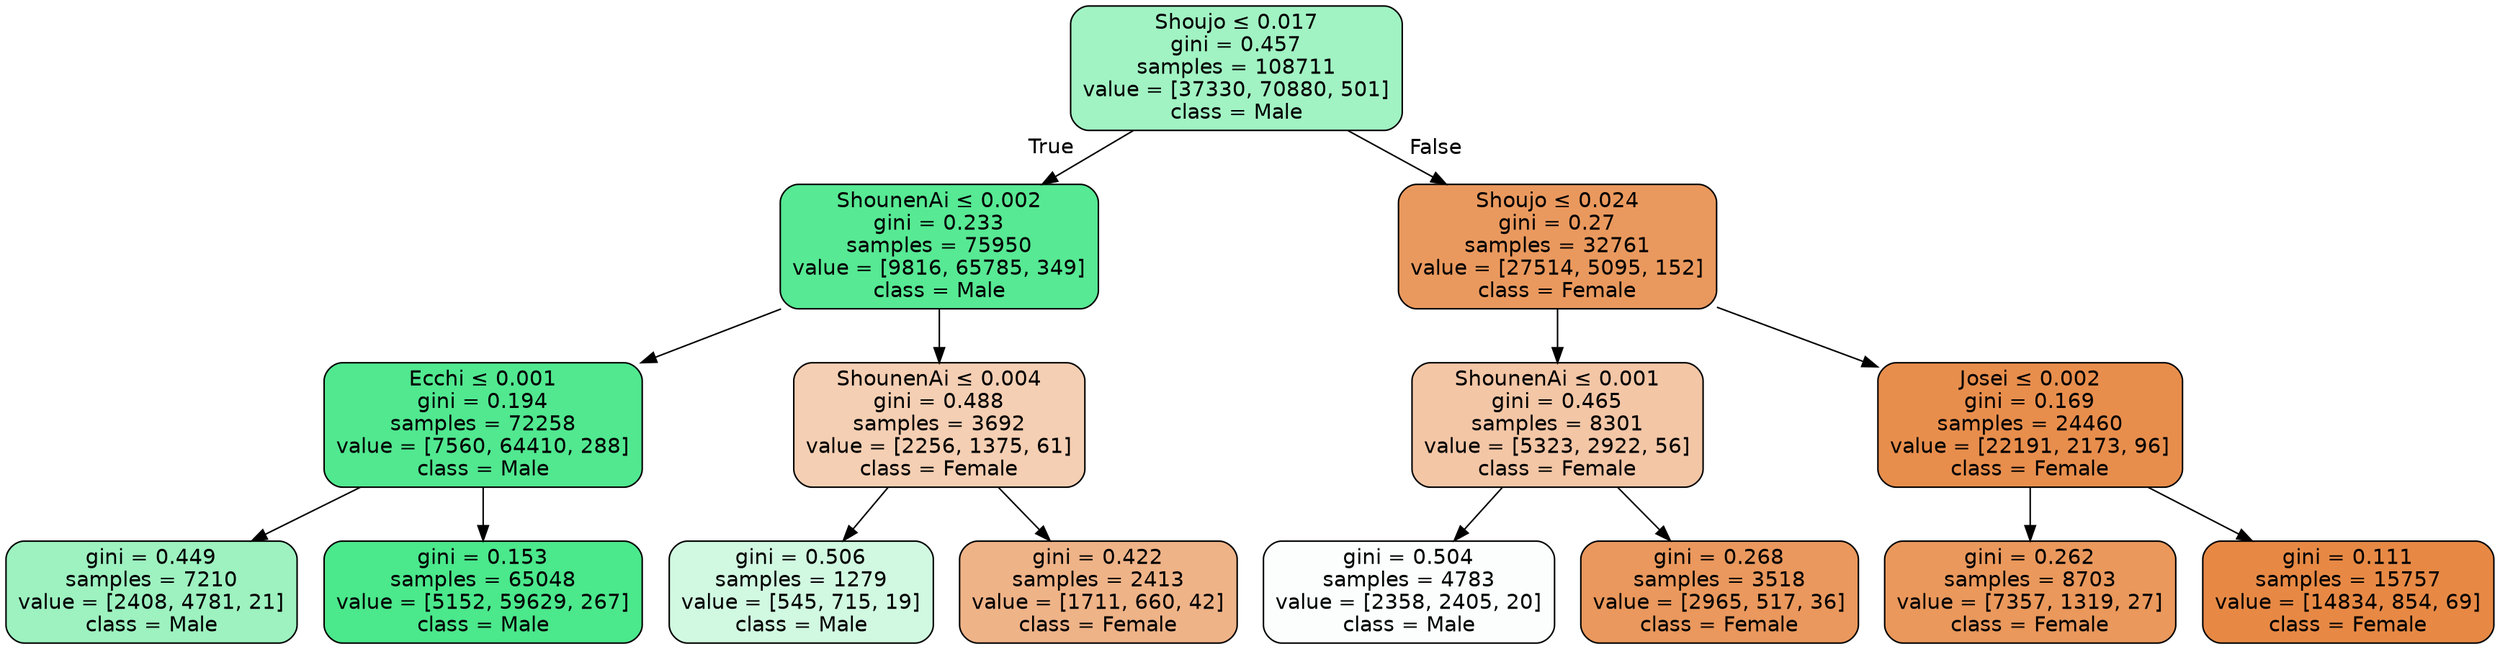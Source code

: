 digraph Tree {
node [shape=box, style="filled, rounded", color="black", fontname=helvetica] ;
edge [fontname=helvetica] ;
0 [label=<Shoujo &le; 0.017<br/>gini = 0.457<br/>samples = 108711<br/>value = [37330, 70880, 501]<br/>class = Male>, fillcolor="#39e58178"] ;
1 [label=<ShounenAi &le; 0.002<br/>gini = 0.233<br/>samples = 75950<br/>value = [9816, 65785, 349]<br/>class = Male>, fillcolor="#39e581d8"] ;
0 -> 1 [labeldistance=2.5, labelangle=45, headlabel="True"] ;
2 [label=<Ecchi &le; 0.001<br/>gini = 0.194<br/>samples = 72258<br/>value = [7560, 64410, 288]<br/>class = Male>, fillcolor="#39e581e0"] ;
1 -> 2 ;
3 [label=<gini = 0.449<br/>samples = 7210<br/>value = [2408, 4781, 21]<br/>class = Male>, fillcolor="#39e5817e"] ;
2 -> 3 ;
4 [label=<gini = 0.153<br/>samples = 65048<br/>value = [5152, 59629, 267]<br/>class = Male>, fillcolor="#39e581e8"] ;
2 -> 4 ;
5 [label=<ShounenAi &le; 0.004<br/>gini = 0.488<br/>samples = 3692<br/>value = [2256, 1375, 61]<br/>class = Female>, fillcolor="#e5813961"] ;
1 -> 5 ;
6 [label=<gini = 0.506<br/>samples = 1279<br/>value = [545, 715, 19]<br/>class = Male>, fillcolor="#39e5813b"] ;
5 -> 6 ;
7 [label=<gini = 0.422<br/>samples = 2413<br/>value = [1711, 660, 42]<br/>class = Female>, fillcolor="#e5813999"] ;
5 -> 7 ;
8 [label=<Shoujo &le; 0.024<br/>gini = 0.27<br/>samples = 32761<br/>value = [27514, 5095, 152]<br/>class = Female>, fillcolor="#e58139cf"] ;
0 -> 8 [labeldistance=2.5, labelangle=-45, headlabel="False"] ;
9 [label=<ShounenAi &le; 0.001<br/>gini = 0.465<br/>samples = 8301<br/>value = [5323, 2922, 56]<br/>class = Female>, fillcolor="#e5813972"] ;
8 -> 9 ;
10 [label=<gini = 0.504<br/>samples = 4783<br/>value = [2358, 2405, 20]<br/>class = Male>, fillcolor="#39e58105"] ;
9 -> 10 ;
11 [label=<gini = 0.268<br/>samples = 3518<br/>value = [2965, 517, 36]<br/>class = Female>, fillcolor="#e58139d0"] ;
9 -> 11 ;
12 [label=<Josei &le; 0.002<br/>gini = 0.169<br/>samples = 24460<br/>value = [22191, 2173, 96]<br/>class = Female>, fillcolor="#e58139e5"] ;
8 -> 12 ;
13 [label=<gini = 0.262<br/>samples = 8703<br/>value = [7357, 1319, 27]<br/>class = Female>, fillcolor="#e58139d1"] ;
12 -> 13 ;
14 [label=<gini = 0.111<br/>samples = 15757<br/>value = [14834, 854, 69]<br/>class = Female>, fillcolor="#e58139ef"] ;
12 -> 14 ;
}